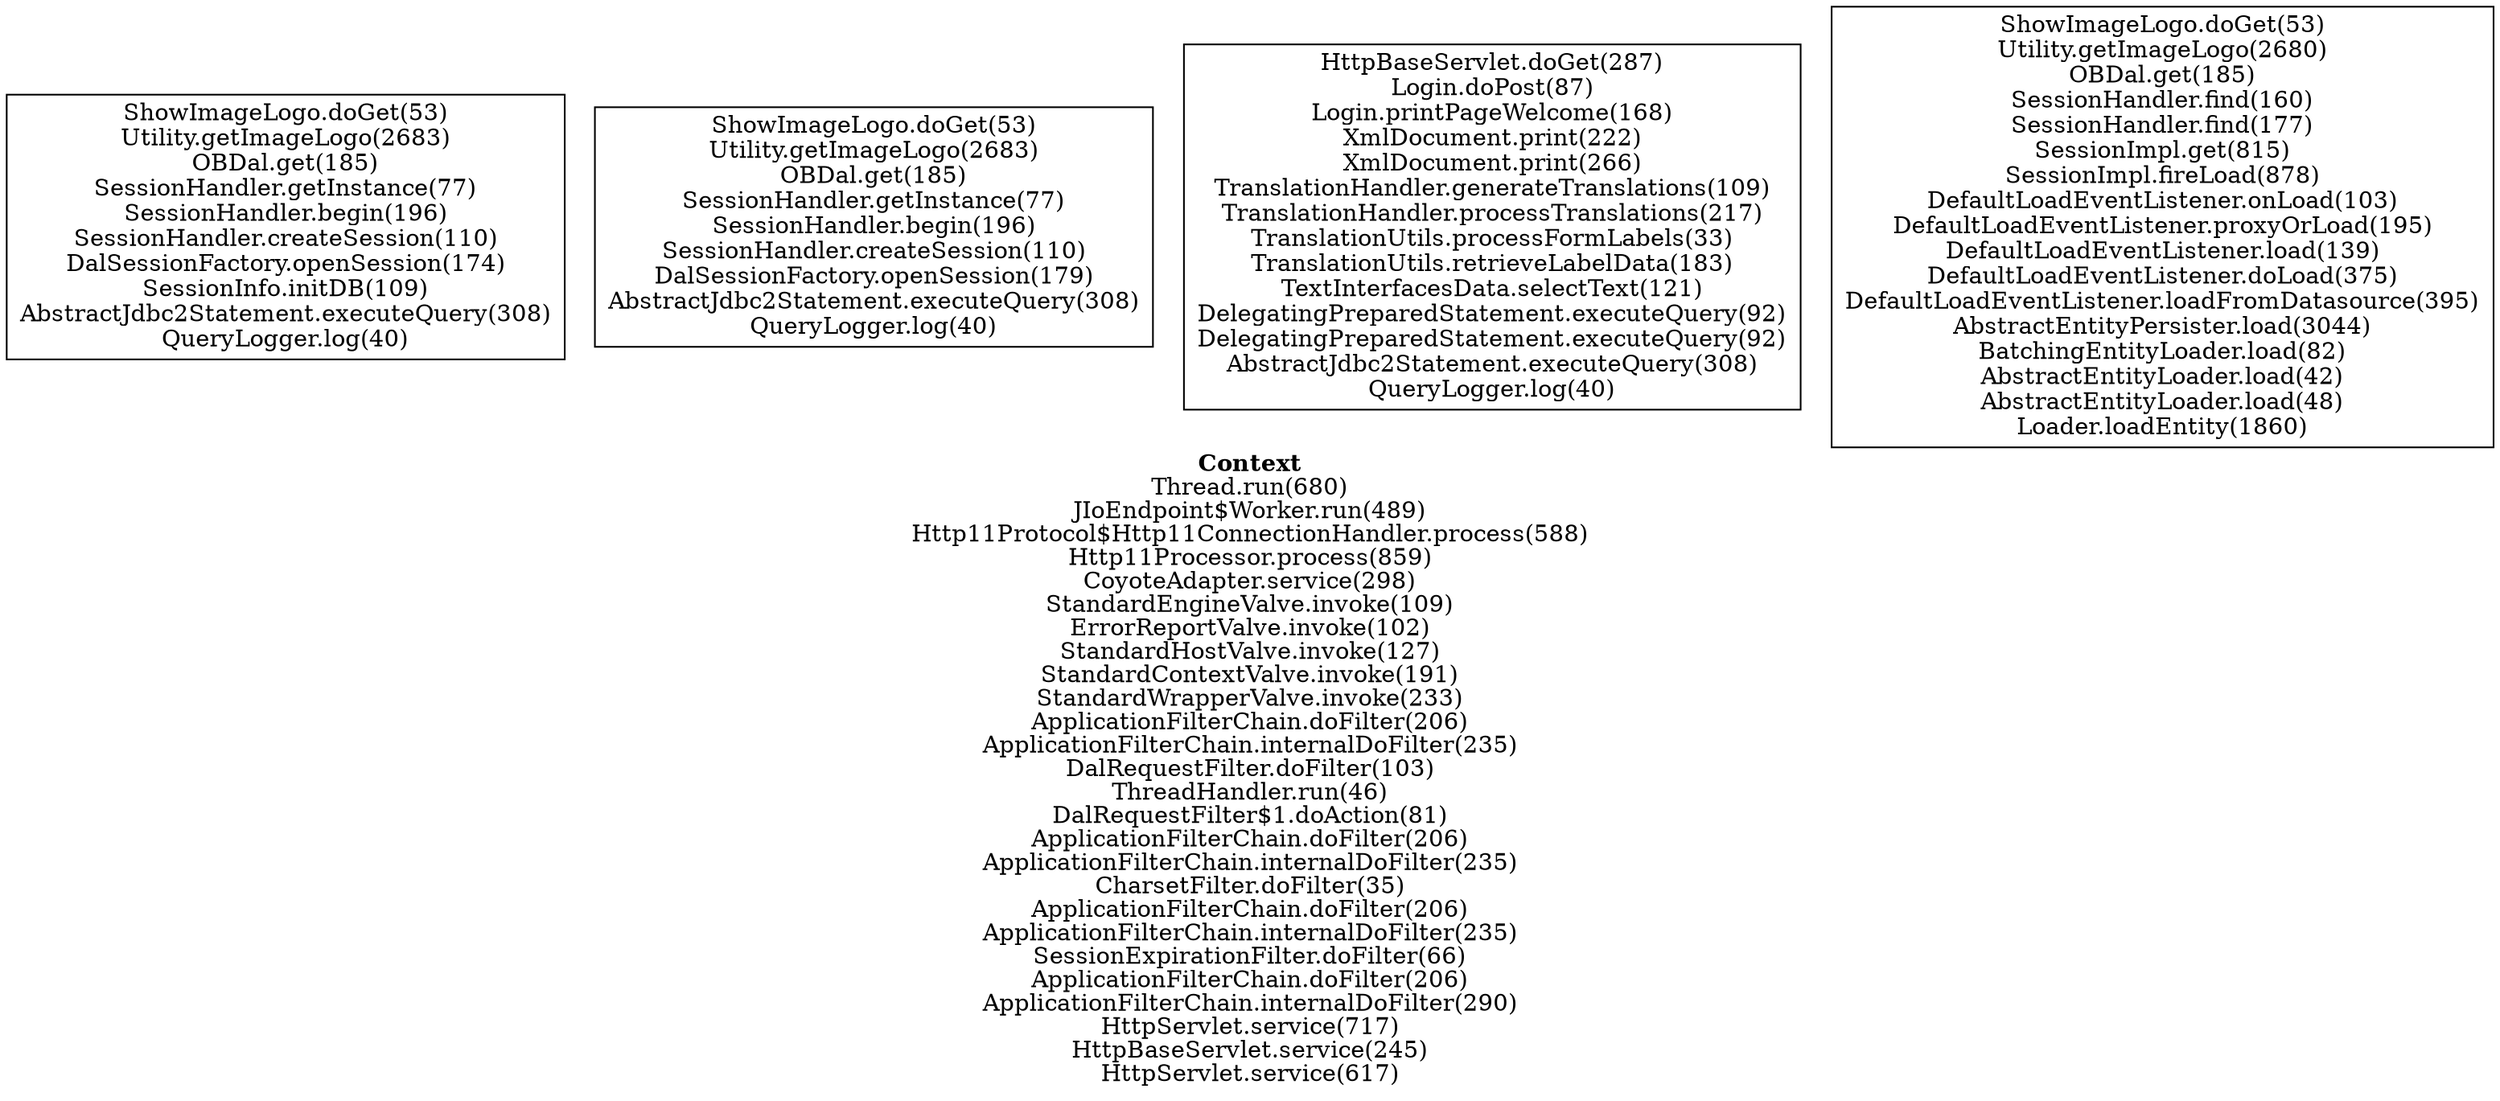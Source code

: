 digraph 3950218 { 
label=<<font face="Times-Bold">Context</font><br/>Thread.run(680)<br/>JIoEndpoint$Worker.run(489)<br/>Http11Protocol$Http11ConnectionHandler.process(588)<br/>Http11Processor.process(859)<br/>CoyoteAdapter.service(298)<br/>StandardEngineValve.invoke(109)<br/>ErrorReportValve.invoke(102)<br/>StandardHostValve.invoke(127)<br/>StandardContextValve.invoke(191)<br/>StandardWrapperValve.invoke(233)<br/>ApplicationFilterChain.doFilter(206)<br/>ApplicationFilterChain.internalDoFilter(235)<br/>DalRequestFilter.doFilter(103)<br/>ThreadHandler.run(46)<br/>DalRequestFilter$1.doAction(81)<br/>ApplicationFilterChain.doFilter(206)<br/>ApplicationFilterChain.internalDoFilter(235)<br/>CharsetFilter.doFilter(35)<br/>ApplicationFilterChain.doFilter(206)<br/>ApplicationFilterChain.internalDoFilter(235)<br/>SessionExpirationFilter.doFilter(66)<br/>ApplicationFilterChain.doFilter(206)<br/>ApplicationFilterChain.internalDoFilter(290)<br/>HttpServlet.service(717)<br/>HttpBaseServlet.service(245)<br/>HttpServlet.service(617)>;rankdir=BT;
1 [label="ShowImageLogo.doGet(53)\nUtility.getImageLogo(2683)\nOBDal.get(185)\nSessionHandler.getInstance(77)\nSessionHandler.begin(196)\nSessionHandler.createSession(110)\nDalSessionFactory.openSession(174)\nSessionInfo.initDB(109)\nAbstractJdbc2Statement.executeQuery(308)\nQueryLogger.log(40)\n", shape=box];
2 [label="ShowImageLogo.doGet(53)\nUtility.getImageLogo(2683)\nOBDal.get(185)\nSessionHandler.getInstance(77)\nSessionHandler.begin(196)\nSessionHandler.createSession(110)\nDalSessionFactory.openSession(179)\nAbstractJdbc2Statement.executeQuery(308)\nQueryLogger.log(40)\n", shape=box];
3 [label="HttpBaseServlet.doGet(287)\nLogin.doPost(87)\nLogin.printPageWelcome(168)\nXmlDocument.print(222)\nXmlDocument.print(266)\nTranslationHandler.generateTranslations(109)\nTranslationHandler.processTranslations(217)\nTranslationUtils.processFormLabels(33)\nTranslationUtils.retrieveLabelData(183)\nTextInterfacesData.selectText(121)\nDelegatingPreparedStatement.executeQuery(92)\nDelegatingPreparedStatement.executeQuery(92)\nAbstractJdbc2Statement.executeQuery(308)\nQueryLogger.log(40)\n", shape=box];
4 [label="ShowImageLogo.doGet(53)\nUtility.getImageLogo(2680)\nOBDal.get(185)\nSessionHandler.find(160)\nSessionHandler.find(177)\nSessionImpl.get(815)\nSessionImpl.fireLoad(878)\nDefaultLoadEventListener.onLoad(103)\nDefaultLoadEventListener.proxyOrLoad(195)\nDefaultLoadEventListener.load(139)\nDefaultLoadEventListener.doLoad(375)\nDefaultLoadEventListener.loadFromDatasource(395)\nAbstractEntityPersister.load(3044)\nBatchingEntityLoader.load(82)\nAbstractEntityLoader.load(42)\nAbstractEntityLoader.load(48)\nLoader.loadEntity(1860)\n", shape=box];
}

